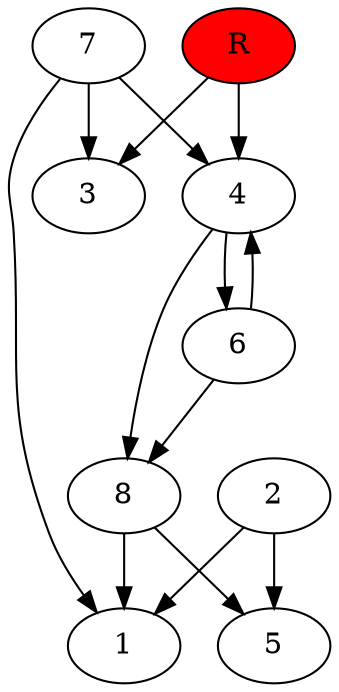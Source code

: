 digraph prb33405 {
	1
	2
	3
	4
	5
	6
	7
	8
	R [fillcolor="#ff0000" style=filled]
	2 -> 1
	2 -> 5
	4 -> 6
	4 -> 8
	6 -> 4
	6 -> 8
	7 -> 1
	7 -> 3
	7 -> 4
	8 -> 1
	8 -> 5
	R -> 3
	R -> 4
}
